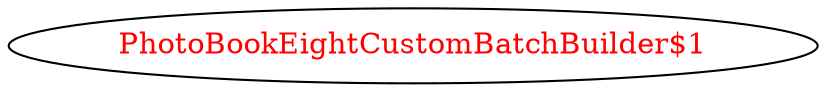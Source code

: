 digraph dependencyGraph {
 concentrate=true;
 ranksep="2.0";
 rankdir="LR"; 
 splines="ortho";
"PhotoBookEightCustomBatchBuilder$1" [fontcolor="red"];
}